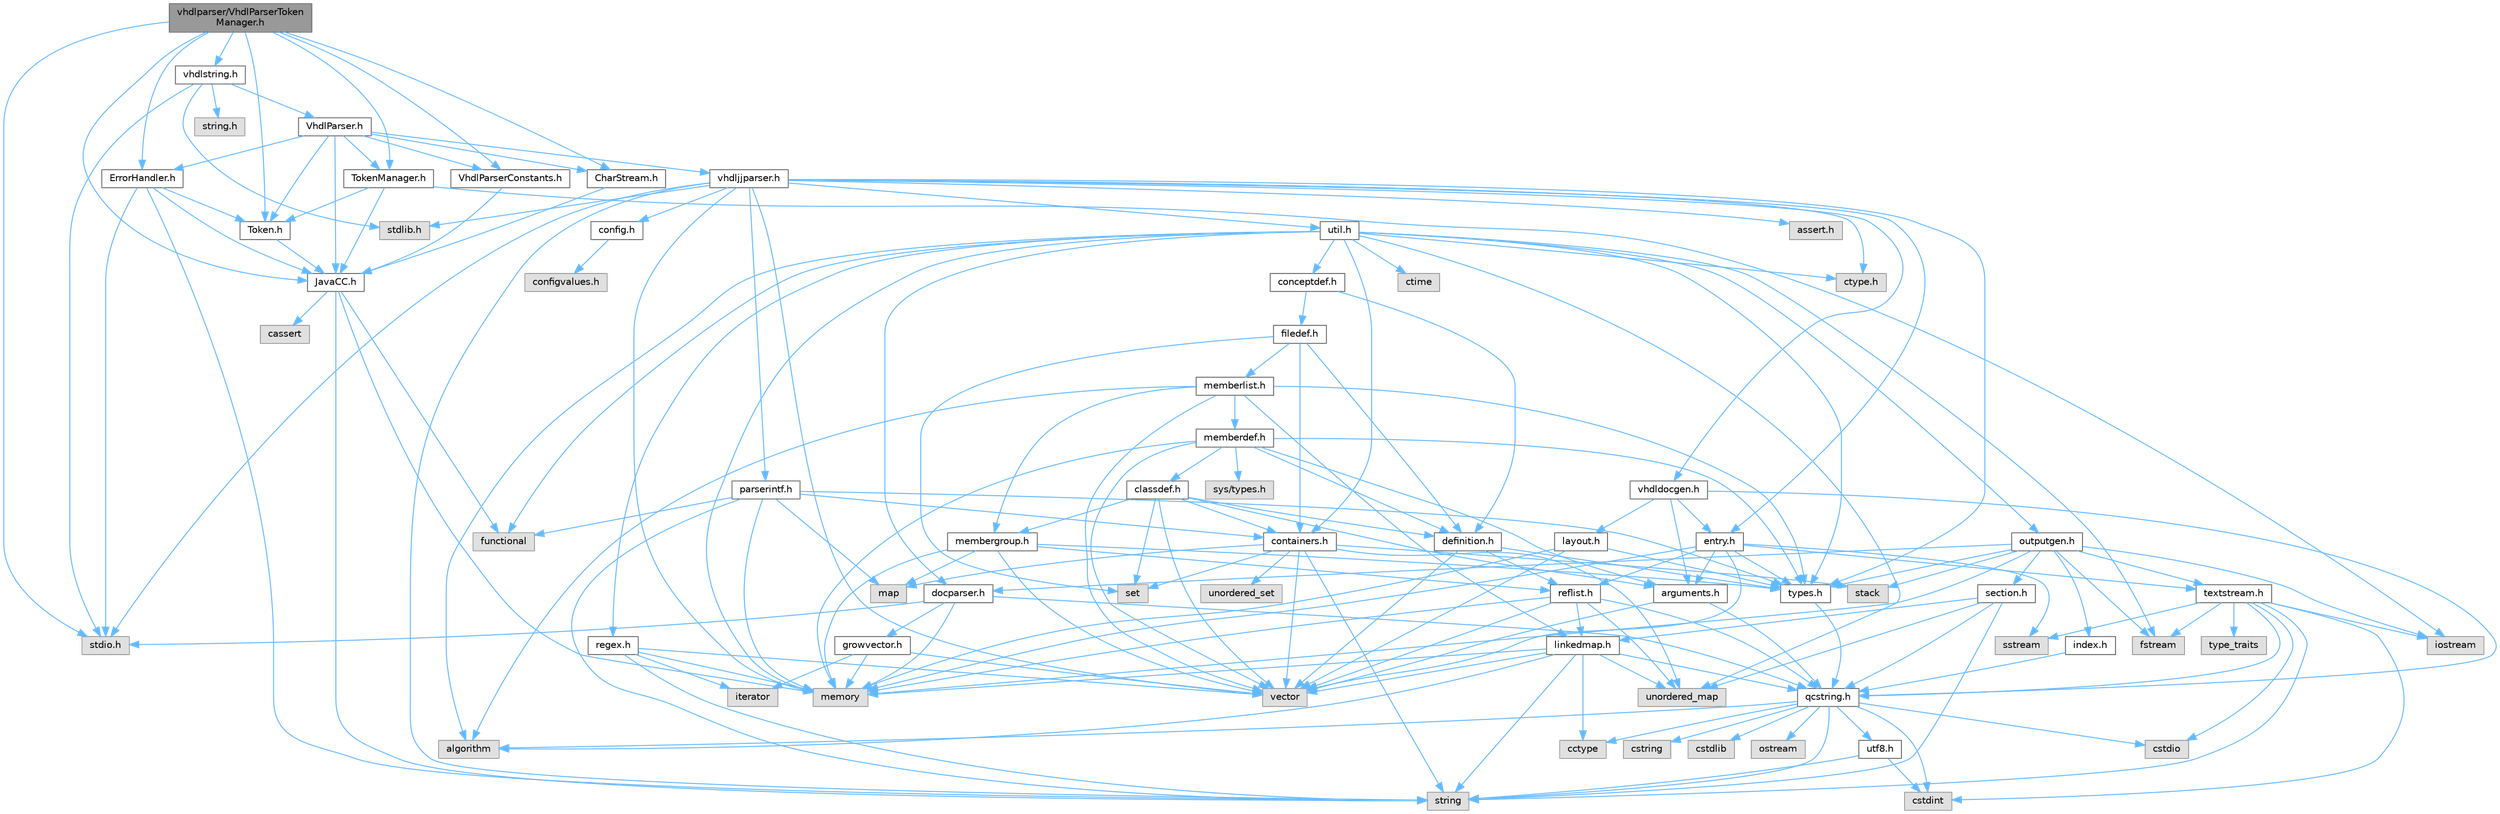 digraph "vhdlparser/VhdlParserTokenManager.h"
{
 // INTERACTIVE_SVG=YES
 // LATEX_PDF_SIZE
  bgcolor="transparent";
  edge [fontname=Helvetica,fontsize=10,labelfontname=Helvetica,labelfontsize=10];
  node [fontname=Helvetica,fontsize=10,shape=box,height=0.2,width=0.4];
  Node1 [label="vhdlparser/VhdlParserToken\lManager.h",height=0.2,width=0.4,color="gray40", fillcolor="grey60", style="filled", fontcolor="black",tooltip=" "];
  Node1 -> Node2 [color="steelblue1",style="solid"];
  Node2 [label="stdio.h",height=0.2,width=0.4,color="grey60", fillcolor="#E0E0E0", style="filled",tooltip=" "];
  Node1 -> Node3 [color="steelblue1",style="solid"];
  Node3 [label="JavaCC.h",height=0.2,width=0.4,color="grey40", fillcolor="white", style="filled",URL="$d1/d2f/_java_c_c_8h.html",tooltip=" "];
  Node3 -> Node4 [color="steelblue1",style="solid"];
  Node4 [label="string",height=0.2,width=0.4,color="grey60", fillcolor="#E0E0E0", style="filled",tooltip=" "];
  Node3 -> Node5 [color="steelblue1",style="solid"];
  Node5 [label="memory",height=0.2,width=0.4,color="grey60", fillcolor="#E0E0E0", style="filled",tooltip=" "];
  Node3 -> Node6 [color="steelblue1",style="solid"];
  Node6 [label="cassert",height=0.2,width=0.4,color="grey60", fillcolor="#E0E0E0", style="filled",tooltip=" "];
  Node3 -> Node7 [color="steelblue1",style="solid"];
  Node7 [label="functional",height=0.2,width=0.4,color="grey60", fillcolor="#E0E0E0", style="filled",tooltip=" "];
  Node1 -> Node8 [color="steelblue1",style="solid"];
  Node8 [label="CharStream.h",height=0.2,width=0.4,color="grey40", fillcolor="white", style="filled",URL="$df/ddf/_char_stream_8h.html",tooltip=" "];
  Node8 -> Node3 [color="steelblue1",style="solid"];
  Node1 -> Node9 [color="steelblue1",style="solid"];
  Node9 [label="Token.h",height=0.2,width=0.4,color="grey40", fillcolor="white", style="filled",URL="$dd/dcd/_token_8h.html",tooltip=" "];
  Node9 -> Node3 [color="steelblue1",style="solid"];
  Node1 -> Node10 [color="steelblue1",style="solid"];
  Node10 [label="ErrorHandler.h",height=0.2,width=0.4,color="grey40", fillcolor="white", style="filled",URL="$d3/dd5/_error_handler_8h.html",tooltip=" "];
  Node10 -> Node2 [color="steelblue1",style="solid"];
  Node10 -> Node4 [color="steelblue1",style="solid"];
  Node10 -> Node3 [color="steelblue1",style="solid"];
  Node10 -> Node9 [color="steelblue1",style="solid"];
  Node1 -> Node11 [color="steelblue1",style="solid"];
  Node11 [label="TokenManager.h",height=0.2,width=0.4,color="grey40", fillcolor="white", style="filled",URL="$d4/df9/_token_manager_8h.html",tooltip=" "];
  Node11 -> Node12 [color="steelblue1",style="solid"];
  Node12 [label="iostream",height=0.2,width=0.4,color="grey60", fillcolor="#E0E0E0", style="filled",tooltip=" "];
  Node11 -> Node3 [color="steelblue1",style="solid"];
  Node11 -> Node9 [color="steelblue1",style="solid"];
  Node1 -> Node13 [color="steelblue1",style="solid"];
  Node13 [label="VhdlParserConstants.h",height=0.2,width=0.4,color="grey40", fillcolor="white", style="filled",URL="$dc/d21/_vhdl_parser_constants_8h.html",tooltip=" "];
  Node13 -> Node3 [color="steelblue1",style="solid"];
  Node1 -> Node14 [color="steelblue1",style="solid"];
  Node14 [label="vhdlstring.h",height=0.2,width=0.4,color="grey40", fillcolor="white", style="filled",URL="$d9/d48/vhdlstring_8h.html",tooltip=" "];
  Node14 -> Node2 [color="steelblue1",style="solid"];
  Node14 -> Node15 [color="steelblue1",style="solid"];
  Node15 [label="stdlib.h",height=0.2,width=0.4,color="grey60", fillcolor="#E0E0E0", style="filled",tooltip=" "];
  Node14 -> Node16 [color="steelblue1",style="solid"];
  Node16 [label="string.h",height=0.2,width=0.4,color="grey60", fillcolor="#E0E0E0", style="filled",tooltip=" "];
  Node14 -> Node17 [color="steelblue1",style="solid"];
  Node17 [label="VhdlParser.h",height=0.2,width=0.4,color="grey40", fillcolor="white", style="filled",URL="$d5/df9/_vhdl_parser_8h.html",tooltip=" "];
  Node17 -> Node3 [color="steelblue1",style="solid"];
  Node17 -> Node8 [color="steelblue1",style="solid"];
  Node17 -> Node9 [color="steelblue1",style="solid"];
  Node17 -> Node11 [color="steelblue1",style="solid"];
  Node17 -> Node18 [color="steelblue1",style="solid"];
  Node18 [label="vhdljjparser.h",height=0.2,width=0.4,color="grey40", fillcolor="white", style="filled",URL="$d2/d55/vhdljjparser_8h.html",tooltip=" "];
  Node18 -> Node19 [color="steelblue1",style="solid"];
  Node19 [label="vector",height=0.2,width=0.4,color="grey60", fillcolor="#E0E0E0", style="filled",tooltip=" "];
  Node18 -> Node5 [color="steelblue1",style="solid"];
  Node18 -> Node4 [color="steelblue1",style="solid"];
  Node18 -> Node20 [color="steelblue1",style="solid"];
  Node20 [label="parserintf.h",height=0.2,width=0.4,color="grey40", fillcolor="white", style="filled",URL="$da/d55/parserintf_8h.html",tooltip=" "];
  Node20 -> Node7 [color="steelblue1",style="solid"];
  Node20 -> Node5 [color="steelblue1",style="solid"];
  Node20 -> Node21 [color="steelblue1",style="solid"];
  Node21 [label="map",height=0.2,width=0.4,color="grey60", fillcolor="#E0E0E0", style="filled",tooltip=" "];
  Node20 -> Node4 [color="steelblue1",style="solid"];
  Node20 -> Node22 [color="steelblue1",style="solid"];
  Node22 [label="types.h",height=0.2,width=0.4,color="grey40", fillcolor="white", style="filled",URL="$d9/d49/types_8h.html",tooltip="This file contains a number of basic enums and types."];
  Node22 -> Node23 [color="steelblue1",style="solid"];
  Node23 [label="qcstring.h",height=0.2,width=0.4,color="grey40", fillcolor="white", style="filled",URL="$d7/d5c/qcstring_8h.html",tooltip=" "];
  Node23 -> Node4 [color="steelblue1",style="solid"];
  Node23 -> Node24 [color="steelblue1",style="solid"];
  Node24 [label="algorithm",height=0.2,width=0.4,color="grey60", fillcolor="#E0E0E0", style="filled",tooltip=" "];
  Node23 -> Node25 [color="steelblue1",style="solid"];
  Node25 [label="cctype",height=0.2,width=0.4,color="grey60", fillcolor="#E0E0E0", style="filled",tooltip=" "];
  Node23 -> Node26 [color="steelblue1",style="solid"];
  Node26 [label="cstring",height=0.2,width=0.4,color="grey60", fillcolor="#E0E0E0", style="filled",tooltip=" "];
  Node23 -> Node27 [color="steelblue1",style="solid"];
  Node27 [label="cstdio",height=0.2,width=0.4,color="grey60", fillcolor="#E0E0E0", style="filled",tooltip=" "];
  Node23 -> Node28 [color="steelblue1",style="solid"];
  Node28 [label="cstdlib",height=0.2,width=0.4,color="grey60", fillcolor="#E0E0E0", style="filled",tooltip=" "];
  Node23 -> Node29 [color="steelblue1",style="solid"];
  Node29 [label="cstdint",height=0.2,width=0.4,color="grey60", fillcolor="#E0E0E0", style="filled",tooltip=" "];
  Node23 -> Node30 [color="steelblue1",style="solid"];
  Node30 [label="ostream",height=0.2,width=0.4,color="grey60", fillcolor="#E0E0E0", style="filled",tooltip=" "];
  Node23 -> Node31 [color="steelblue1",style="solid"];
  Node31 [label="utf8.h",height=0.2,width=0.4,color="grey40", fillcolor="white", style="filled",URL="$db/d7c/utf8_8h.html",tooltip="Various UTF8 related helper functions."];
  Node31 -> Node29 [color="steelblue1",style="solid"];
  Node31 -> Node4 [color="steelblue1",style="solid"];
  Node20 -> Node32 [color="steelblue1",style="solid"];
  Node32 [label="containers.h",height=0.2,width=0.4,color="grey40", fillcolor="white", style="filled",URL="$d5/d75/containers_8h.html",tooltip=" "];
  Node32 -> Node19 [color="steelblue1",style="solid"];
  Node32 -> Node4 [color="steelblue1",style="solid"];
  Node32 -> Node33 [color="steelblue1",style="solid"];
  Node33 [label="set",height=0.2,width=0.4,color="grey60", fillcolor="#E0E0E0", style="filled",tooltip=" "];
  Node32 -> Node21 [color="steelblue1",style="solid"];
  Node32 -> Node34 [color="steelblue1",style="solid"];
  Node34 [label="unordered_set",height=0.2,width=0.4,color="grey60", fillcolor="#E0E0E0", style="filled",tooltip=" "];
  Node32 -> Node35 [color="steelblue1",style="solid"];
  Node35 [label="unordered_map",height=0.2,width=0.4,color="grey60", fillcolor="#E0E0E0", style="filled",tooltip=" "];
  Node32 -> Node36 [color="steelblue1",style="solid"];
  Node36 [label="stack",height=0.2,width=0.4,color="grey60", fillcolor="#E0E0E0", style="filled",tooltip=" "];
  Node18 -> Node2 [color="steelblue1",style="solid"];
  Node18 -> Node15 [color="steelblue1",style="solid"];
  Node18 -> Node37 [color="steelblue1",style="solid"];
  Node37 [label="assert.h",height=0.2,width=0.4,color="grey60", fillcolor="#E0E0E0", style="filled",tooltip=" "];
  Node18 -> Node38 [color="steelblue1",style="solid"];
  Node38 [label="ctype.h",height=0.2,width=0.4,color="grey60", fillcolor="#E0E0E0", style="filled",tooltip=" "];
  Node18 -> Node22 [color="steelblue1",style="solid"];
  Node18 -> Node39 [color="steelblue1",style="solid"];
  Node39 [label="entry.h",height=0.2,width=0.4,color="grey40", fillcolor="white", style="filled",URL="$d1/dc6/entry_8h.html",tooltip=" "];
  Node39 -> Node19 [color="steelblue1",style="solid"];
  Node39 -> Node5 [color="steelblue1",style="solid"];
  Node39 -> Node40 [color="steelblue1",style="solid"];
  Node40 [label="sstream",height=0.2,width=0.4,color="grey60", fillcolor="#E0E0E0", style="filled",tooltip=" "];
  Node39 -> Node22 [color="steelblue1",style="solid"];
  Node39 -> Node41 [color="steelblue1",style="solid"];
  Node41 [label="arguments.h",height=0.2,width=0.4,color="grey40", fillcolor="white", style="filled",URL="$df/d9b/arguments_8h.html",tooltip=" "];
  Node41 -> Node19 [color="steelblue1",style="solid"];
  Node41 -> Node23 [color="steelblue1",style="solid"];
  Node39 -> Node42 [color="steelblue1",style="solid"];
  Node42 [label="reflist.h",height=0.2,width=0.4,color="grey40", fillcolor="white", style="filled",URL="$d1/d02/reflist_8h.html",tooltip=" "];
  Node42 -> Node19 [color="steelblue1",style="solid"];
  Node42 -> Node35 [color="steelblue1",style="solid"];
  Node42 -> Node5 [color="steelblue1",style="solid"];
  Node42 -> Node23 [color="steelblue1",style="solid"];
  Node42 -> Node43 [color="steelblue1",style="solid"];
  Node43 [label="linkedmap.h",height=0.2,width=0.4,color="grey40", fillcolor="white", style="filled",URL="$da/de1/linkedmap_8h.html",tooltip=" "];
  Node43 -> Node35 [color="steelblue1",style="solid"];
  Node43 -> Node19 [color="steelblue1",style="solid"];
  Node43 -> Node5 [color="steelblue1",style="solid"];
  Node43 -> Node4 [color="steelblue1",style="solid"];
  Node43 -> Node24 [color="steelblue1",style="solid"];
  Node43 -> Node25 [color="steelblue1",style="solid"];
  Node43 -> Node23 [color="steelblue1",style="solid"];
  Node39 -> Node44 [color="steelblue1",style="solid"];
  Node44 [label="textstream.h",height=0.2,width=0.4,color="grey40", fillcolor="white", style="filled",URL="$d4/d7d/textstream_8h.html",tooltip=" "];
  Node44 -> Node4 [color="steelblue1",style="solid"];
  Node44 -> Node12 [color="steelblue1",style="solid"];
  Node44 -> Node40 [color="steelblue1",style="solid"];
  Node44 -> Node29 [color="steelblue1",style="solid"];
  Node44 -> Node27 [color="steelblue1",style="solid"];
  Node44 -> Node45 [color="steelblue1",style="solid"];
  Node45 [label="fstream",height=0.2,width=0.4,color="grey60", fillcolor="#E0E0E0", style="filled",tooltip=" "];
  Node44 -> Node46 [color="steelblue1",style="solid"];
  Node46 [label="type_traits",height=0.2,width=0.4,color="grey60", fillcolor="#E0E0E0", style="filled",tooltip=" "];
  Node44 -> Node23 [color="steelblue1",style="solid"];
  Node18 -> Node47 [color="steelblue1",style="solid"];
  Node47 [label="vhdldocgen.h",height=0.2,width=0.4,color="grey40", fillcolor="white", style="filled",URL="$dd/dec/vhdldocgen_8h.html",tooltip=" "];
  Node47 -> Node23 [color="steelblue1",style="solid"];
  Node47 -> Node48 [color="steelblue1",style="solid"];
  Node48 [label="layout.h",height=0.2,width=0.4,color="grey40", fillcolor="white", style="filled",URL="$db/d51/layout_8h.html",tooltip=" "];
  Node48 -> Node5 [color="steelblue1",style="solid"];
  Node48 -> Node19 [color="steelblue1",style="solid"];
  Node48 -> Node22 [color="steelblue1",style="solid"];
  Node47 -> Node41 [color="steelblue1",style="solid"];
  Node47 -> Node39 [color="steelblue1",style="solid"];
  Node18 -> Node49 [color="steelblue1",style="solid"];
  Node49 [label="config.h",height=0.2,width=0.4,color="grey40", fillcolor="white", style="filled",URL="$db/d16/config_8h.html",tooltip=" "];
  Node49 -> Node50 [color="steelblue1",style="solid"];
  Node50 [label="configvalues.h",height=0.2,width=0.4,color="grey60", fillcolor="#E0E0E0", style="filled",tooltip=" "];
  Node18 -> Node51 [color="steelblue1",style="solid"];
  Node51 [label="util.h",height=0.2,width=0.4,color="grey40", fillcolor="white", style="filled",URL="$d8/d3c/util_8h.html",tooltip="A bunch of utility functions."];
  Node51 -> Node5 [color="steelblue1",style="solid"];
  Node51 -> Node35 [color="steelblue1",style="solid"];
  Node51 -> Node24 [color="steelblue1",style="solid"];
  Node51 -> Node7 [color="steelblue1",style="solid"];
  Node51 -> Node45 [color="steelblue1",style="solid"];
  Node51 -> Node52 [color="steelblue1",style="solid"];
  Node52 [label="ctime",height=0.2,width=0.4,color="grey60", fillcolor="#E0E0E0", style="filled",tooltip=" "];
  Node51 -> Node38 [color="steelblue1",style="solid"];
  Node51 -> Node22 [color="steelblue1",style="solid"];
  Node51 -> Node53 [color="steelblue1",style="solid"];
  Node53 [label="docparser.h",height=0.2,width=0.4,color="grey40", fillcolor="white", style="filled",URL="$de/d9c/docparser_8h.html",tooltip=" "];
  Node53 -> Node2 [color="steelblue1",style="solid"];
  Node53 -> Node5 [color="steelblue1",style="solid"];
  Node53 -> Node23 [color="steelblue1",style="solid"];
  Node53 -> Node54 [color="steelblue1",style="solid"];
  Node54 [label="growvector.h",height=0.2,width=0.4,color="grey40", fillcolor="white", style="filled",URL="$d7/d50/growvector_8h.html",tooltip=" "];
  Node54 -> Node19 [color="steelblue1",style="solid"];
  Node54 -> Node5 [color="steelblue1",style="solid"];
  Node54 -> Node55 [color="steelblue1",style="solid"];
  Node55 [label="iterator",height=0.2,width=0.4,color="grey60", fillcolor="#E0E0E0", style="filled",tooltip=" "];
  Node51 -> Node32 [color="steelblue1",style="solid"];
  Node51 -> Node56 [color="steelblue1",style="solid"];
  Node56 [label="outputgen.h",height=0.2,width=0.4,color="grey40", fillcolor="white", style="filled",URL="$df/d06/outputgen_8h.html",tooltip=" "];
  Node56 -> Node5 [color="steelblue1",style="solid"];
  Node56 -> Node36 [color="steelblue1",style="solid"];
  Node56 -> Node12 [color="steelblue1",style="solid"];
  Node56 -> Node45 [color="steelblue1",style="solid"];
  Node56 -> Node22 [color="steelblue1",style="solid"];
  Node56 -> Node57 [color="steelblue1",style="solid"];
  Node57 [label="index.h",height=0.2,width=0.4,color="grey40", fillcolor="white", style="filled",URL="$d1/db5/index_8h.html",tooltip=" "];
  Node57 -> Node23 [color="steelblue1",style="solid"];
  Node56 -> Node58 [color="steelblue1",style="solid"];
  Node58 [label="section.h",height=0.2,width=0.4,color="grey40", fillcolor="white", style="filled",URL="$d1/d2a/section_8h.html",tooltip=" "];
  Node58 -> Node4 [color="steelblue1",style="solid"];
  Node58 -> Node35 [color="steelblue1",style="solid"];
  Node58 -> Node23 [color="steelblue1",style="solid"];
  Node58 -> Node43 [color="steelblue1",style="solid"];
  Node56 -> Node44 [color="steelblue1",style="solid"];
  Node56 -> Node53 [color="steelblue1",style="solid"];
  Node51 -> Node59 [color="steelblue1",style="solid"];
  Node59 [label="regex.h",height=0.2,width=0.4,color="grey40", fillcolor="white", style="filled",URL="$d1/d21/regex_8h.html",tooltip=" "];
  Node59 -> Node5 [color="steelblue1",style="solid"];
  Node59 -> Node4 [color="steelblue1",style="solid"];
  Node59 -> Node19 [color="steelblue1",style="solid"];
  Node59 -> Node55 [color="steelblue1",style="solid"];
  Node51 -> Node60 [color="steelblue1",style="solid"];
  Node60 [label="conceptdef.h",height=0.2,width=0.4,color="grey40", fillcolor="white", style="filled",URL="$da/df1/conceptdef_8h.html",tooltip=" "];
  Node60 -> Node61 [color="steelblue1",style="solid"];
  Node61 [label="definition.h",height=0.2,width=0.4,color="grey40", fillcolor="white", style="filled",URL="$df/da1/definition_8h.html",tooltip=" "];
  Node61 -> Node19 [color="steelblue1",style="solid"];
  Node61 -> Node22 [color="steelblue1",style="solid"];
  Node61 -> Node42 [color="steelblue1",style="solid"];
  Node60 -> Node62 [color="steelblue1",style="solid"];
  Node62 [label="filedef.h",height=0.2,width=0.4,color="grey40", fillcolor="white", style="filled",URL="$d4/d3a/filedef_8h.html",tooltip=" "];
  Node62 -> Node33 [color="steelblue1",style="solid"];
  Node62 -> Node61 [color="steelblue1",style="solid"];
  Node62 -> Node63 [color="steelblue1",style="solid"];
  Node63 [label="memberlist.h",height=0.2,width=0.4,color="grey40", fillcolor="white", style="filled",URL="$dd/d78/memberlist_8h.html",tooltip=" "];
  Node63 -> Node19 [color="steelblue1",style="solid"];
  Node63 -> Node24 [color="steelblue1",style="solid"];
  Node63 -> Node64 [color="steelblue1",style="solid"];
  Node64 [label="memberdef.h",height=0.2,width=0.4,color="grey40", fillcolor="white", style="filled",URL="$d4/d46/memberdef_8h.html",tooltip=" "];
  Node64 -> Node19 [color="steelblue1",style="solid"];
  Node64 -> Node5 [color="steelblue1",style="solid"];
  Node64 -> Node65 [color="steelblue1",style="solid"];
  Node65 [label="sys/types.h",height=0.2,width=0.4,color="grey60", fillcolor="#E0E0E0", style="filled",tooltip=" "];
  Node64 -> Node22 [color="steelblue1",style="solid"];
  Node64 -> Node61 [color="steelblue1",style="solid"];
  Node64 -> Node41 [color="steelblue1",style="solid"];
  Node64 -> Node66 [color="steelblue1",style="solid"];
  Node66 [label="classdef.h",height=0.2,width=0.4,color="grey40", fillcolor="white", style="filled",URL="$d1/da6/classdef_8h.html",tooltip=" "];
  Node66 -> Node19 [color="steelblue1",style="solid"];
  Node66 -> Node33 [color="steelblue1",style="solid"];
  Node66 -> Node32 [color="steelblue1",style="solid"];
  Node66 -> Node61 [color="steelblue1",style="solid"];
  Node66 -> Node41 [color="steelblue1",style="solid"];
  Node66 -> Node67 [color="steelblue1",style="solid"];
  Node67 [label="membergroup.h",height=0.2,width=0.4,color="grey40", fillcolor="white", style="filled",URL="$d9/d11/membergroup_8h.html",tooltip=" "];
  Node67 -> Node19 [color="steelblue1",style="solid"];
  Node67 -> Node21 [color="steelblue1",style="solid"];
  Node67 -> Node5 [color="steelblue1",style="solid"];
  Node67 -> Node22 [color="steelblue1",style="solid"];
  Node67 -> Node42 [color="steelblue1",style="solid"];
  Node63 -> Node43 [color="steelblue1",style="solid"];
  Node63 -> Node22 [color="steelblue1",style="solid"];
  Node63 -> Node67 [color="steelblue1",style="solid"];
  Node62 -> Node32 [color="steelblue1",style="solid"];
  Node17 -> Node13 [color="steelblue1",style="solid"];
  Node17 -> Node10 [color="steelblue1",style="solid"];
}
